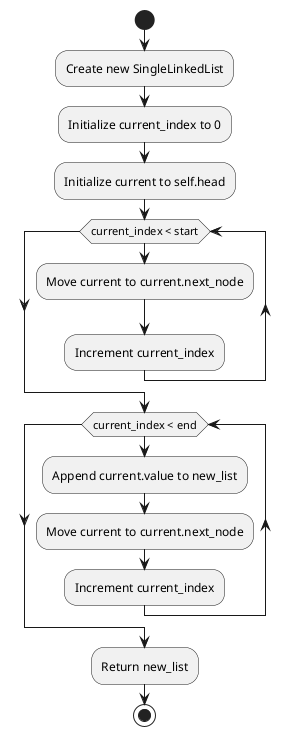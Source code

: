 @startuml
start
:Create new SingleLinkedList;
:Initialize current_index to 0;
:Initialize current to self.head;
while (current_index < start)
  :Move current to current.next_node;
  :Increment current_index;
endwhile
while (current_index < end)
  :Append current.value to new_list;
  :Move current to current.next_node;
  :Increment current_index;
endwhile
:Return new_list;
stop
@enduml
